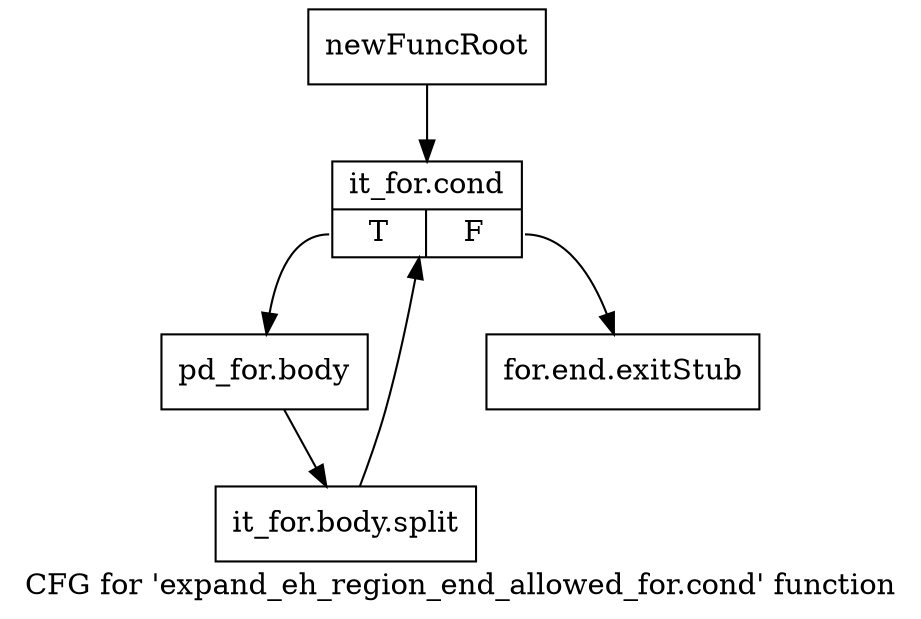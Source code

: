 digraph "CFG for 'expand_eh_region_end_allowed_for.cond' function" {
	label="CFG for 'expand_eh_region_end_allowed_for.cond' function";

	Node0xaca7720 [shape=record,label="{newFuncRoot}"];
	Node0xaca7720 -> Node0xaca77c0;
	Node0xaca7770 [shape=record,label="{for.end.exitStub}"];
	Node0xaca77c0 [shape=record,label="{it_for.cond|{<s0>T|<s1>F}}"];
	Node0xaca77c0:s0 -> Node0xaca7810;
	Node0xaca77c0:s1 -> Node0xaca7770;
	Node0xaca7810 [shape=record,label="{pd_for.body}"];
	Node0xaca7810 -> Node0xdc50eb0;
	Node0xdc50eb0 [shape=record,label="{it_for.body.split}"];
	Node0xdc50eb0 -> Node0xaca77c0;
}
